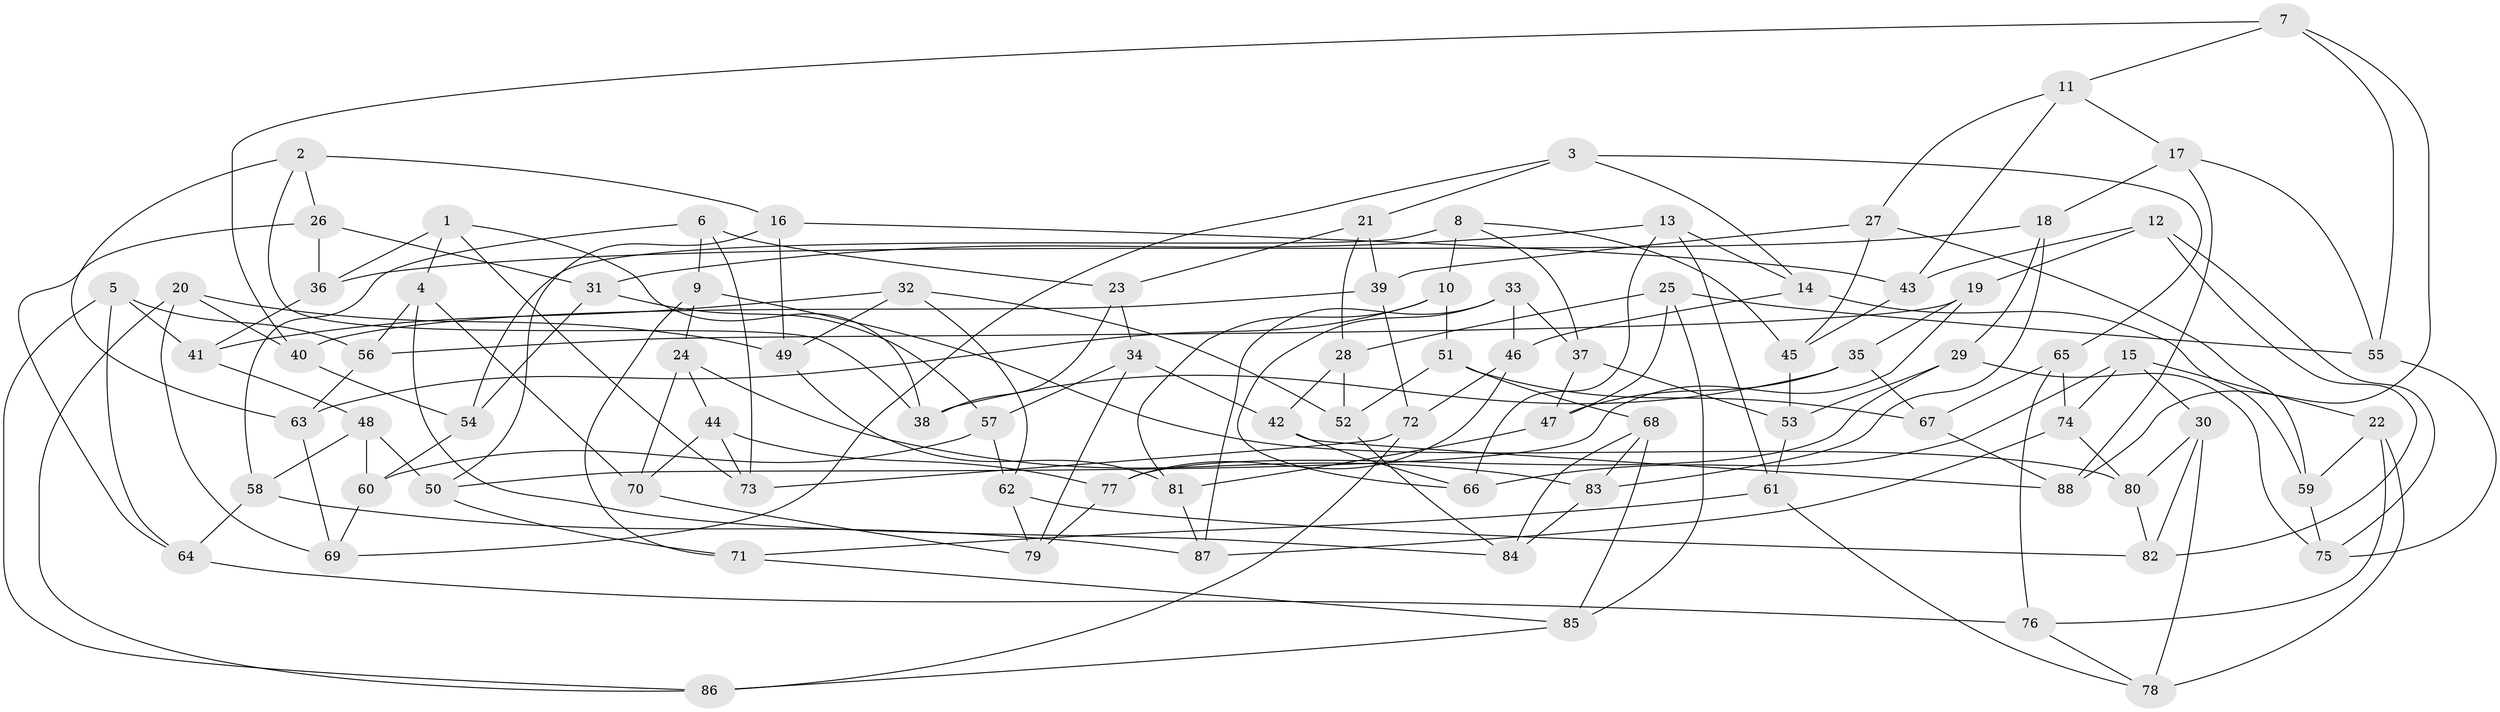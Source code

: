 // Generated by graph-tools (version 1.1) at 2025/16/03/09/25 04:16:34]
// undirected, 88 vertices, 176 edges
graph export_dot {
graph [start="1"]
  node [color=gray90,style=filled];
  1;
  2;
  3;
  4;
  5;
  6;
  7;
  8;
  9;
  10;
  11;
  12;
  13;
  14;
  15;
  16;
  17;
  18;
  19;
  20;
  21;
  22;
  23;
  24;
  25;
  26;
  27;
  28;
  29;
  30;
  31;
  32;
  33;
  34;
  35;
  36;
  37;
  38;
  39;
  40;
  41;
  42;
  43;
  44;
  45;
  46;
  47;
  48;
  49;
  50;
  51;
  52;
  53;
  54;
  55;
  56;
  57;
  58;
  59;
  60;
  61;
  62;
  63;
  64;
  65;
  66;
  67;
  68;
  69;
  70;
  71;
  72;
  73;
  74;
  75;
  76;
  77;
  78;
  79;
  80;
  81;
  82;
  83;
  84;
  85;
  86;
  87;
  88;
  1 -- 4;
  1 -- 36;
  1 -- 38;
  1 -- 73;
  2 -- 63;
  2 -- 26;
  2 -- 38;
  2 -- 16;
  3 -- 65;
  3 -- 69;
  3 -- 14;
  3 -- 21;
  4 -- 56;
  4 -- 70;
  4 -- 84;
  5 -- 41;
  5 -- 64;
  5 -- 86;
  5 -- 56;
  6 -- 58;
  6 -- 73;
  6 -- 9;
  6 -- 23;
  7 -- 88;
  7 -- 40;
  7 -- 11;
  7 -- 55;
  8 -- 45;
  8 -- 37;
  8 -- 54;
  8 -- 10;
  9 -- 80;
  9 -- 71;
  9 -- 24;
  10 -- 81;
  10 -- 51;
  10 -- 63;
  11 -- 17;
  11 -- 27;
  11 -- 43;
  12 -- 82;
  12 -- 19;
  12 -- 75;
  12 -- 43;
  13 -- 66;
  13 -- 14;
  13 -- 31;
  13 -- 61;
  14 -- 46;
  14 -- 59;
  15 -- 30;
  15 -- 22;
  15 -- 66;
  15 -- 74;
  16 -- 43;
  16 -- 50;
  16 -- 49;
  17 -- 55;
  17 -- 18;
  17 -- 88;
  18 -- 29;
  18 -- 36;
  18 -- 83;
  19 -- 56;
  19 -- 50;
  19 -- 35;
  20 -- 40;
  20 -- 69;
  20 -- 49;
  20 -- 86;
  21 -- 23;
  21 -- 28;
  21 -- 39;
  22 -- 59;
  22 -- 78;
  22 -- 76;
  23 -- 38;
  23 -- 34;
  24 -- 44;
  24 -- 70;
  24 -- 83;
  25 -- 55;
  25 -- 28;
  25 -- 47;
  25 -- 85;
  26 -- 36;
  26 -- 64;
  26 -- 31;
  27 -- 59;
  27 -- 45;
  27 -- 39;
  28 -- 42;
  28 -- 52;
  29 -- 75;
  29 -- 53;
  29 -- 77;
  30 -- 78;
  30 -- 82;
  30 -- 80;
  31 -- 54;
  31 -- 57;
  32 -- 41;
  32 -- 62;
  32 -- 52;
  32 -- 49;
  33 -- 37;
  33 -- 66;
  33 -- 87;
  33 -- 46;
  34 -- 57;
  34 -- 42;
  34 -- 79;
  35 -- 38;
  35 -- 47;
  35 -- 67;
  36 -- 41;
  37 -- 53;
  37 -- 47;
  39 -- 40;
  39 -- 72;
  40 -- 54;
  41 -- 48;
  42 -- 66;
  42 -- 88;
  43 -- 45;
  44 -- 73;
  44 -- 70;
  44 -- 77;
  45 -- 53;
  46 -- 72;
  46 -- 77;
  47 -- 81;
  48 -- 60;
  48 -- 58;
  48 -- 50;
  49 -- 81;
  50 -- 71;
  51 -- 67;
  51 -- 68;
  51 -- 52;
  52 -- 84;
  53 -- 61;
  54 -- 60;
  55 -- 75;
  56 -- 63;
  57 -- 62;
  57 -- 60;
  58 -- 87;
  58 -- 64;
  59 -- 75;
  60 -- 69;
  61 -- 78;
  61 -- 71;
  62 -- 82;
  62 -- 79;
  63 -- 69;
  64 -- 76;
  65 -- 67;
  65 -- 74;
  65 -- 76;
  67 -- 88;
  68 -- 85;
  68 -- 83;
  68 -- 84;
  70 -- 79;
  71 -- 85;
  72 -- 73;
  72 -- 86;
  74 -- 87;
  74 -- 80;
  76 -- 78;
  77 -- 79;
  80 -- 82;
  81 -- 87;
  83 -- 84;
  85 -- 86;
}

